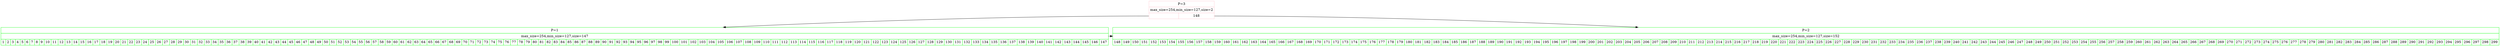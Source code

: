 digraph G {
INT_3[shape=plain color=pink label=<<TABLE BORDER="0" CELLBORDER="1" CELLSPACING="0" CELLPADDING="4">
<TR><TD COLSPAN="2">P=3</TD></TR>
<TR><TD COLSPAN="2">max_size=254,min_size=127,size=2</TD></TR>
<TR><TD PORT="p1"> </TD>
<TD PORT="p2">148</TD>
</TR></TABLE>>];
LEAF_1[shape=plain color=green label=<<TABLE BORDER="0" CELLBORDER="1" CELLSPACING="0" CELLPADDING="4">
<TR><TD COLSPAN="147">P=1</TD></TR>
<TR><TD COLSPAN="147">max_size=254,min_size=127,size=147</TD></TR>
<TR><TD>1</TD>
<TD>2</TD>
<TD>3</TD>
<TD>4</TD>
<TD>5</TD>
<TD>6</TD>
<TD>7</TD>
<TD>8</TD>
<TD>9</TD>
<TD>10</TD>
<TD>11</TD>
<TD>12</TD>
<TD>13</TD>
<TD>14</TD>
<TD>15</TD>
<TD>16</TD>
<TD>17</TD>
<TD>18</TD>
<TD>19</TD>
<TD>20</TD>
<TD>21</TD>
<TD>22</TD>
<TD>23</TD>
<TD>24</TD>
<TD>25</TD>
<TD>26</TD>
<TD>27</TD>
<TD>28</TD>
<TD>29</TD>
<TD>30</TD>
<TD>31</TD>
<TD>32</TD>
<TD>33</TD>
<TD>34</TD>
<TD>35</TD>
<TD>36</TD>
<TD>37</TD>
<TD>38</TD>
<TD>39</TD>
<TD>40</TD>
<TD>41</TD>
<TD>42</TD>
<TD>43</TD>
<TD>44</TD>
<TD>45</TD>
<TD>46</TD>
<TD>47</TD>
<TD>48</TD>
<TD>49</TD>
<TD>50</TD>
<TD>51</TD>
<TD>52</TD>
<TD>53</TD>
<TD>54</TD>
<TD>55</TD>
<TD>56</TD>
<TD>57</TD>
<TD>58</TD>
<TD>59</TD>
<TD>60</TD>
<TD>61</TD>
<TD>62</TD>
<TD>63</TD>
<TD>64</TD>
<TD>65</TD>
<TD>66</TD>
<TD>67</TD>
<TD>68</TD>
<TD>69</TD>
<TD>70</TD>
<TD>71</TD>
<TD>72</TD>
<TD>73</TD>
<TD>74</TD>
<TD>75</TD>
<TD>76</TD>
<TD>77</TD>
<TD>78</TD>
<TD>79</TD>
<TD>80</TD>
<TD>81</TD>
<TD>82</TD>
<TD>83</TD>
<TD>84</TD>
<TD>85</TD>
<TD>86</TD>
<TD>87</TD>
<TD>88</TD>
<TD>89</TD>
<TD>90</TD>
<TD>91</TD>
<TD>92</TD>
<TD>93</TD>
<TD>94</TD>
<TD>95</TD>
<TD>96</TD>
<TD>97</TD>
<TD>98</TD>
<TD>99</TD>
<TD>100</TD>
<TD>101</TD>
<TD>102</TD>
<TD>103</TD>
<TD>104</TD>
<TD>105</TD>
<TD>106</TD>
<TD>107</TD>
<TD>108</TD>
<TD>109</TD>
<TD>110</TD>
<TD>111</TD>
<TD>112</TD>
<TD>113</TD>
<TD>114</TD>
<TD>115</TD>
<TD>116</TD>
<TD>117</TD>
<TD>118</TD>
<TD>119</TD>
<TD>120</TD>
<TD>121</TD>
<TD>122</TD>
<TD>123</TD>
<TD>124</TD>
<TD>125</TD>
<TD>126</TD>
<TD>127</TD>
<TD>128</TD>
<TD>129</TD>
<TD>130</TD>
<TD>131</TD>
<TD>132</TD>
<TD>133</TD>
<TD>134</TD>
<TD>135</TD>
<TD>136</TD>
<TD>137</TD>
<TD>138</TD>
<TD>139</TD>
<TD>140</TD>
<TD>141</TD>
<TD>142</TD>
<TD>143</TD>
<TD>144</TD>
<TD>145</TD>
<TD>146</TD>
<TD>147</TD>
</TR></TABLE>>];
LEAF_1 -> LEAF_2;
{rank=same LEAF_1 LEAF_2};
INT_3:p1 -> LEAF_1;
LEAF_2[shape=plain color=green label=<<TABLE BORDER="0" CELLBORDER="1" CELLSPACING="0" CELLPADDING="4">
<TR><TD COLSPAN="152">P=2</TD></TR>
<TR><TD COLSPAN="152">max_size=254,min_size=127,size=152</TD></TR>
<TR><TD>148</TD>
<TD>149</TD>
<TD>150</TD>
<TD>151</TD>
<TD>152</TD>
<TD>153</TD>
<TD>154</TD>
<TD>155</TD>
<TD>156</TD>
<TD>157</TD>
<TD>158</TD>
<TD>159</TD>
<TD>160</TD>
<TD>161</TD>
<TD>162</TD>
<TD>163</TD>
<TD>164</TD>
<TD>165</TD>
<TD>166</TD>
<TD>167</TD>
<TD>168</TD>
<TD>169</TD>
<TD>170</TD>
<TD>171</TD>
<TD>172</TD>
<TD>173</TD>
<TD>174</TD>
<TD>175</TD>
<TD>176</TD>
<TD>177</TD>
<TD>178</TD>
<TD>179</TD>
<TD>180</TD>
<TD>181</TD>
<TD>182</TD>
<TD>183</TD>
<TD>184</TD>
<TD>185</TD>
<TD>186</TD>
<TD>187</TD>
<TD>188</TD>
<TD>189</TD>
<TD>190</TD>
<TD>191</TD>
<TD>192</TD>
<TD>193</TD>
<TD>194</TD>
<TD>195</TD>
<TD>196</TD>
<TD>197</TD>
<TD>198</TD>
<TD>199</TD>
<TD>200</TD>
<TD>201</TD>
<TD>202</TD>
<TD>203</TD>
<TD>204</TD>
<TD>205</TD>
<TD>206</TD>
<TD>207</TD>
<TD>208</TD>
<TD>209</TD>
<TD>210</TD>
<TD>211</TD>
<TD>212</TD>
<TD>213</TD>
<TD>214</TD>
<TD>215</TD>
<TD>216</TD>
<TD>217</TD>
<TD>218</TD>
<TD>219</TD>
<TD>220</TD>
<TD>221</TD>
<TD>222</TD>
<TD>223</TD>
<TD>224</TD>
<TD>225</TD>
<TD>226</TD>
<TD>227</TD>
<TD>228</TD>
<TD>229</TD>
<TD>230</TD>
<TD>231</TD>
<TD>232</TD>
<TD>233</TD>
<TD>234</TD>
<TD>235</TD>
<TD>236</TD>
<TD>237</TD>
<TD>238</TD>
<TD>239</TD>
<TD>240</TD>
<TD>241</TD>
<TD>242</TD>
<TD>243</TD>
<TD>244</TD>
<TD>245</TD>
<TD>246</TD>
<TD>247</TD>
<TD>248</TD>
<TD>249</TD>
<TD>250</TD>
<TD>251</TD>
<TD>252</TD>
<TD>253</TD>
<TD>254</TD>
<TD>255</TD>
<TD>256</TD>
<TD>257</TD>
<TD>258</TD>
<TD>259</TD>
<TD>260</TD>
<TD>261</TD>
<TD>262</TD>
<TD>263</TD>
<TD>264</TD>
<TD>265</TD>
<TD>266</TD>
<TD>267</TD>
<TD>268</TD>
<TD>269</TD>
<TD>270</TD>
<TD>271</TD>
<TD>272</TD>
<TD>273</TD>
<TD>274</TD>
<TD>275</TD>
<TD>276</TD>
<TD>277</TD>
<TD>278</TD>
<TD>279</TD>
<TD>280</TD>
<TD>281</TD>
<TD>282</TD>
<TD>283</TD>
<TD>284</TD>
<TD>285</TD>
<TD>286</TD>
<TD>287</TD>
<TD>288</TD>
<TD>289</TD>
<TD>290</TD>
<TD>291</TD>
<TD>292</TD>
<TD>293</TD>
<TD>294</TD>
<TD>295</TD>
<TD>296</TD>
<TD>297</TD>
<TD>298</TD>
<TD>299</TD>
</TR></TABLE>>];
INT_3:p2 -> LEAF_2;
}
